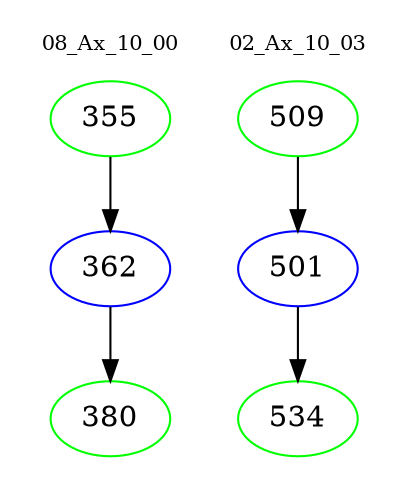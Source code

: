 digraph{
subgraph cluster_0 {
color = white
label = "08_Ax_10_00";
fontsize=10;
T0_355 [label="355", color="green"]
T0_355 -> T0_362 [color="black"]
T0_362 [label="362", color="blue"]
T0_362 -> T0_380 [color="black"]
T0_380 [label="380", color="green"]
}
subgraph cluster_1 {
color = white
label = "02_Ax_10_03";
fontsize=10;
T1_509 [label="509", color="green"]
T1_509 -> T1_501 [color="black"]
T1_501 [label="501", color="blue"]
T1_501 -> T1_534 [color="black"]
T1_534 [label="534", color="green"]
}
}
